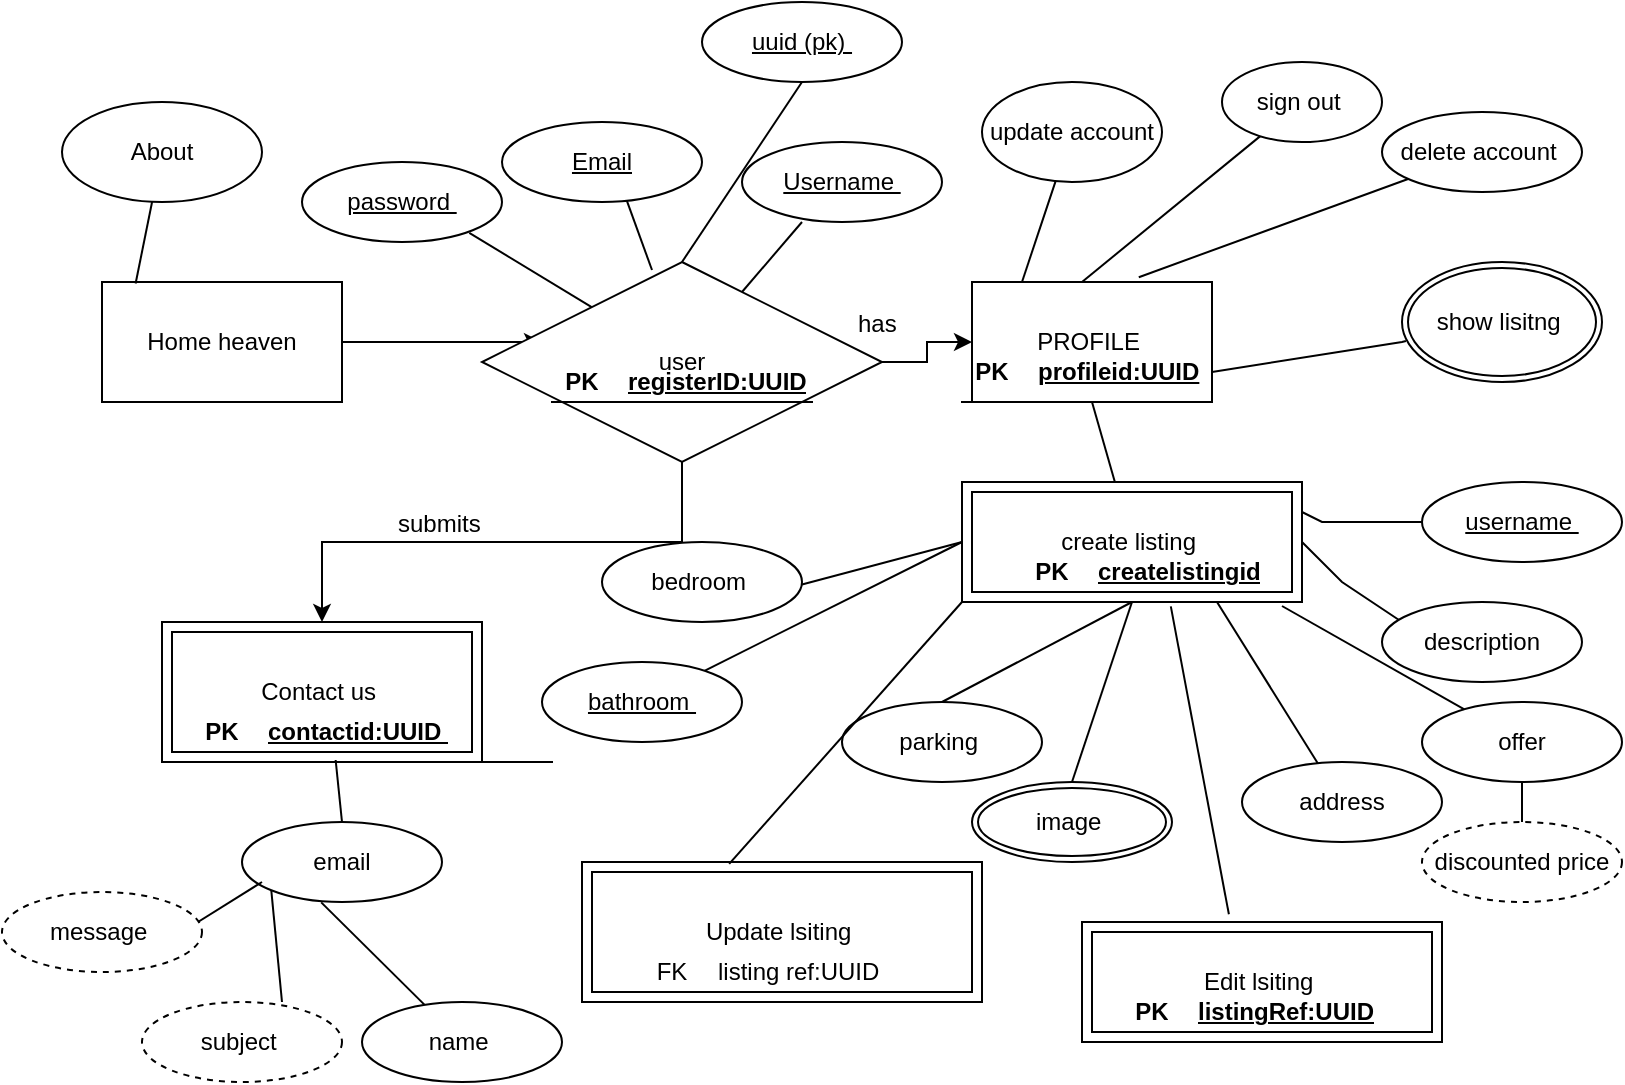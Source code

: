 <mxfile version="24.7.16">
  <diagram id="C5RBs43oDa-KdzZeNtuy" name="Page-1">
    <mxGraphModel dx="1042" dy="1736" grid="1" gridSize="10" guides="1" tooltips="1" connect="1" arrows="1" fold="1" page="1" pageScale="1" pageWidth="827" pageHeight="1169" math="0" shadow="0">
      <root>
        <mxCell id="WIyWlLk6GJQsqaUBKTNV-0" />
        <mxCell id="WIyWlLk6GJQsqaUBKTNV-1" parent="WIyWlLk6GJQsqaUBKTNV-0" />
        <mxCell id="KLBGYPZvjhthSUprrt0s-2" value="" style="edgeStyle=orthogonalEdgeStyle;rounded=0;orthogonalLoop=1;jettySize=auto;html=1;" edge="1" parent="WIyWlLk6GJQsqaUBKTNV-1" source="KLBGYPZvjhthSUprrt0s-0">
          <mxGeometry relative="1" as="geometry">
            <mxPoint x="270" y="160" as="targetPoint" />
          </mxGeometry>
        </mxCell>
        <mxCell id="KLBGYPZvjhthSUprrt0s-0" value="Home heaven" style="rounded=0;whiteSpace=wrap;html=1;" vertex="1" parent="WIyWlLk6GJQsqaUBKTNV-1">
          <mxGeometry x="50" y="130" width="120" height="60" as="geometry" />
        </mxCell>
        <mxCell id="KLBGYPZvjhthSUprrt0s-8" value="" style="edgeStyle=orthogonalEdgeStyle;rounded=0;orthogonalLoop=1;jettySize=auto;html=1;" edge="1" parent="WIyWlLk6GJQsqaUBKTNV-1" source="KLBGYPZvjhthSUprrt0s-3" target="KLBGYPZvjhthSUprrt0s-7">
          <mxGeometry relative="1" as="geometry" />
        </mxCell>
        <mxCell id="KLBGYPZvjhthSUprrt0s-113" style="edgeStyle=orthogonalEdgeStyle;rounded=0;orthogonalLoop=1;jettySize=auto;html=1;" edge="1" parent="WIyWlLk6GJQsqaUBKTNV-1" source="KLBGYPZvjhthSUprrt0s-3" target="KLBGYPZvjhthSUprrt0s-114">
          <mxGeometry relative="1" as="geometry">
            <mxPoint x="190" y="320" as="targetPoint" />
          </mxGeometry>
        </mxCell>
        <mxCell id="KLBGYPZvjhthSUprrt0s-3" value="user" style="rhombus;whiteSpace=wrap;html=1;" vertex="1" parent="WIyWlLk6GJQsqaUBKTNV-1">
          <mxGeometry x="240" y="120" width="200" height="100" as="geometry" />
        </mxCell>
        <mxCell id="KLBGYPZvjhthSUprrt0s-7" value="PROFILE&lt;span style=&quot;background-color: initial;&quot;&gt;&amp;nbsp;&lt;/span&gt;" style="whiteSpace=wrap;html=1;" vertex="1" parent="WIyWlLk6GJQsqaUBKTNV-1">
          <mxGeometry x="485" y="130" width="120" height="60" as="geometry" />
        </mxCell>
        <mxCell id="KLBGYPZvjhthSUprrt0s-11" value="" style="endArrow=none;html=1;rounded=0;" edge="1" parent="WIyWlLk6GJQsqaUBKTNV-1" source="KLBGYPZvjhthSUprrt0s-3">
          <mxGeometry width="50" height="50" relative="1" as="geometry">
            <mxPoint x="390" y="100" as="sourcePoint" />
            <mxPoint x="400" y="100" as="targetPoint" />
          </mxGeometry>
        </mxCell>
        <mxCell id="KLBGYPZvjhthSUprrt0s-13" value="" style="endArrow=none;html=1;rounded=0;exitX=0.425;exitY=0.04;exitDx=0;exitDy=0;exitPerimeter=0;" edge="1" parent="WIyWlLk6GJQsqaUBKTNV-1" source="KLBGYPZvjhthSUprrt0s-3">
          <mxGeometry width="50" height="50" relative="1" as="geometry">
            <mxPoint x="320" y="100" as="sourcePoint" />
            <mxPoint x="312.359" y="89.224" as="targetPoint" />
          </mxGeometry>
        </mxCell>
        <mxCell id="KLBGYPZvjhthSUprrt0s-15" value="" style="endArrow=none;html=1;rounded=0;" edge="1" parent="WIyWlLk6GJQsqaUBKTNV-1" source="KLBGYPZvjhthSUprrt0s-3">
          <mxGeometry width="50" height="50" relative="1" as="geometry">
            <mxPoint x="390" y="100" as="sourcePoint" />
            <mxPoint x="233.645" y="105.424" as="targetPoint" />
          </mxGeometry>
        </mxCell>
        <mxCell id="KLBGYPZvjhthSUprrt0s-21" value="" style="endArrow=none;html=1;rounded=0;exitX=0.14;exitY=0.013;exitDx=0;exitDy=0;exitPerimeter=0;" edge="1" parent="WIyWlLk6GJQsqaUBKTNV-1" source="KLBGYPZvjhthSUprrt0s-0" target="KLBGYPZvjhthSUprrt0s-22">
          <mxGeometry width="50" height="50" relative="1" as="geometry">
            <mxPoint x="60" y="130" as="sourcePoint" />
            <mxPoint x="70" y="80" as="targetPoint" />
          </mxGeometry>
        </mxCell>
        <mxCell id="KLBGYPZvjhthSUprrt0s-22" value="About" style="ellipse;whiteSpace=wrap;html=1;" vertex="1" parent="WIyWlLk6GJQsqaUBKTNV-1">
          <mxGeometry x="30" y="40" width="100" height="50" as="geometry" />
        </mxCell>
        <mxCell id="KLBGYPZvjhthSUprrt0s-23" value="" style="endArrow=none;html=1;rounded=0;" edge="1" parent="WIyWlLk6GJQsqaUBKTNV-1" target="KLBGYPZvjhthSUprrt0s-29">
          <mxGeometry width="50" height="50" relative="1" as="geometry">
            <mxPoint x="510" y="130" as="sourcePoint" />
            <mxPoint x="510" y="80" as="targetPoint" />
          </mxGeometry>
        </mxCell>
        <mxCell id="KLBGYPZvjhthSUprrt0s-24" value="" style="endArrow=none;html=1;rounded=0;" edge="1" parent="WIyWlLk6GJQsqaUBKTNV-1" target="KLBGYPZvjhthSUprrt0s-28">
          <mxGeometry width="50" height="50" relative="1" as="geometry">
            <mxPoint x="540" y="130" as="sourcePoint" />
            <mxPoint x="540" y="80" as="targetPoint" />
          </mxGeometry>
        </mxCell>
        <mxCell id="KLBGYPZvjhthSUprrt0s-25" value="" style="endArrow=none;html=1;rounded=0;exitX=0.695;exitY=-0.04;exitDx=0;exitDy=0;exitPerimeter=0;" edge="1" parent="WIyWlLk6GJQsqaUBKTNV-1" source="KLBGYPZvjhthSUprrt0s-7" target="KLBGYPZvjhthSUprrt0s-26">
          <mxGeometry width="50" height="50" relative="1" as="geometry">
            <mxPoint x="570" y="120" as="sourcePoint" />
            <mxPoint x="570" y="80" as="targetPoint" />
          </mxGeometry>
        </mxCell>
        <mxCell id="KLBGYPZvjhthSUprrt0s-26" value="delete account&amp;nbsp;" style="ellipse;whiteSpace=wrap;html=1;" vertex="1" parent="WIyWlLk6GJQsqaUBKTNV-1">
          <mxGeometry x="690" y="45" width="100" height="40" as="geometry" />
        </mxCell>
        <mxCell id="KLBGYPZvjhthSUprrt0s-28" value="sign out&amp;nbsp;" style="ellipse;whiteSpace=wrap;html=1;" vertex="1" parent="WIyWlLk6GJQsqaUBKTNV-1">
          <mxGeometry x="610" y="20" width="80" height="40" as="geometry" />
        </mxCell>
        <mxCell id="KLBGYPZvjhthSUprrt0s-29" value="update account" style="ellipse;whiteSpace=wrap;html=1;" vertex="1" parent="WIyWlLk6GJQsqaUBKTNV-1">
          <mxGeometry x="490" y="30" width="90" height="50" as="geometry" />
        </mxCell>
        <mxCell id="KLBGYPZvjhthSUprrt0s-30" value="" style="endArrow=none;html=1;rounded=0;exitX=1;exitY=0.75;exitDx=0;exitDy=0;" edge="1" parent="WIyWlLk6GJQsqaUBKTNV-1" source="KLBGYPZvjhthSUprrt0s-7">
          <mxGeometry width="50" height="50" relative="1" as="geometry">
            <mxPoint x="610" y="180" as="sourcePoint" />
            <mxPoint x="701.977" y="159.461" as="targetPoint" />
            <Array as="points">
              <mxPoint x="700" y="160" />
            </Array>
          </mxGeometry>
        </mxCell>
        <mxCell id="KLBGYPZvjhthSUprrt0s-33" value="show lisitng&amp;nbsp;" style="ellipse;shape=doubleEllipse;margin=3;whiteSpace=wrap;html=1;align=center;" vertex="1" parent="WIyWlLk6GJQsqaUBKTNV-1">
          <mxGeometry x="700" y="120" width="100" height="60" as="geometry" />
        </mxCell>
        <mxCell id="KLBGYPZvjhthSUprrt0s-34" value="" style="endArrow=none;html=1;rounded=0;exitX=0.5;exitY=1;exitDx=0;exitDy=0;" edge="1" parent="WIyWlLk6GJQsqaUBKTNV-1" source="KLBGYPZvjhthSUprrt0s-7" target="KLBGYPZvjhthSUprrt0s-35">
          <mxGeometry relative="1" as="geometry">
            <mxPoint x="330" y="80" as="sourcePoint" />
            <mxPoint x="545" y="260" as="targetPoint" />
          </mxGeometry>
        </mxCell>
        <mxCell id="KLBGYPZvjhthSUprrt0s-35" value="create listing&amp;nbsp;" style="shape=ext;margin=3;double=1;whiteSpace=wrap;html=1;align=center;" vertex="1" parent="WIyWlLk6GJQsqaUBKTNV-1">
          <mxGeometry x="480" y="230" width="170" height="60" as="geometry" />
        </mxCell>
        <mxCell id="KLBGYPZvjhthSUprrt0s-36" value="" style="endArrow=none;html=1;rounded=0;exitX=1;exitY=0.25;exitDx=0;exitDy=0;" edge="1" parent="WIyWlLk6GJQsqaUBKTNV-1" source="KLBGYPZvjhthSUprrt0s-35">
          <mxGeometry relative="1" as="geometry">
            <mxPoint x="330" y="80" as="sourcePoint" />
            <mxPoint x="710" y="250" as="targetPoint" />
            <Array as="points">
              <mxPoint x="660" y="250" />
            </Array>
          </mxGeometry>
        </mxCell>
        <mxCell id="KLBGYPZvjhthSUprrt0s-40" value="" style="endArrow=none;html=1;rounded=0;exitX=1;exitY=0.5;exitDx=0;exitDy=0;" edge="1" parent="WIyWlLk6GJQsqaUBKTNV-1" source="KLBGYPZvjhthSUprrt0s-35">
          <mxGeometry relative="1" as="geometry">
            <mxPoint x="640" y="265" as="sourcePoint" />
            <mxPoint x="700" y="300" as="targetPoint" />
            <Array as="points">
              <mxPoint x="670" y="280" />
            </Array>
          </mxGeometry>
        </mxCell>
        <mxCell id="KLBGYPZvjhthSUprrt0s-41" value="description" style="ellipse;whiteSpace=wrap;html=1;align=center;" vertex="1" parent="WIyWlLk6GJQsqaUBKTNV-1">
          <mxGeometry x="690" y="290" width="100" height="40" as="geometry" />
        </mxCell>
        <mxCell id="KLBGYPZvjhthSUprrt0s-44" value="" style="endArrow=none;html=1;rounded=0;exitX=0.75;exitY=1;exitDx=0;exitDy=0;" edge="1" parent="WIyWlLk6GJQsqaUBKTNV-1" source="KLBGYPZvjhthSUprrt0s-35" target="KLBGYPZvjhthSUprrt0s-45">
          <mxGeometry relative="1" as="geometry">
            <mxPoint x="330" y="140" as="sourcePoint" />
            <mxPoint x="600" y="350" as="targetPoint" />
          </mxGeometry>
        </mxCell>
        <mxCell id="KLBGYPZvjhthSUprrt0s-45" value="address" style="ellipse;whiteSpace=wrap;html=1;align=center;" vertex="1" parent="WIyWlLk6GJQsqaUBKTNV-1">
          <mxGeometry x="620" y="370" width="100" height="40" as="geometry" />
        </mxCell>
        <mxCell id="KLBGYPZvjhthSUprrt0s-46" value="parking&amp;nbsp;" style="ellipse;whiteSpace=wrap;html=1;align=center;" vertex="1" parent="WIyWlLk6GJQsqaUBKTNV-1">
          <mxGeometry x="420" y="340" width="100" height="40" as="geometry" />
        </mxCell>
        <mxCell id="KLBGYPZvjhthSUprrt0s-48" value="" style="endArrow=none;html=1;rounded=0;entryX=0.5;entryY=0;entryDx=0;entryDy=0;exitX=0.5;exitY=1;exitDx=0;exitDy=0;" edge="1" parent="WIyWlLk6GJQsqaUBKTNV-1" source="KLBGYPZvjhthSUprrt0s-35" target="KLBGYPZvjhthSUprrt0s-46">
          <mxGeometry relative="1" as="geometry">
            <mxPoint x="330" y="140" as="sourcePoint" />
            <mxPoint x="490" y="140" as="targetPoint" />
          </mxGeometry>
        </mxCell>
        <mxCell id="KLBGYPZvjhthSUprrt0s-49" value="" style="endArrow=none;html=1;rounded=0;entryX=0;entryY=0.5;entryDx=0;entryDy=0;" edge="1" parent="WIyWlLk6GJQsqaUBKTNV-1" target="KLBGYPZvjhthSUprrt0s-35">
          <mxGeometry relative="1" as="geometry">
            <mxPoint x="400" y="281.25" as="sourcePoint" />
            <mxPoint x="480" y="248.75" as="targetPoint" />
          </mxGeometry>
        </mxCell>
        <mxCell id="KLBGYPZvjhthSUprrt0s-50" value="bedroom&amp;nbsp;" style="ellipse;whiteSpace=wrap;html=1;align=center;" vertex="1" parent="WIyWlLk6GJQsqaUBKTNV-1">
          <mxGeometry x="300" y="260" width="100" height="40" as="geometry" />
        </mxCell>
        <mxCell id="KLBGYPZvjhthSUprrt0s-51" value="offer" style="ellipse;whiteSpace=wrap;html=1;align=center;" vertex="1" parent="WIyWlLk6GJQsqaUBKTNV-1">
          <mxGeometry x="710" y="340" width="100" height="40" as="geometry" />
        </mxCell>
        <mxCell id="KLBGYPZvjhthSUprrt0s-53" value="discounted price" style="ellipse;whiteSpace=wrap;html=1;align=center;dashed=1;" vertex="1" parent="WIyWlLk6GJQsqaUBKTNV-1">
          <mxGeometry x="710" y="400" width="100" height="40" as="geometry" />
        </mxCell>
        <mxCell id="KLBGYPZvjhthSUprrt0s-55" value="" style="endArrow=none;html=1;rounded=0;exitX=0;exitY=0.5;exitDx=0;exitDy=0;" edge="1" parent="WIyWlLk6GJQsqaUBKTNV-1" source="KLBGYPZvjhthSUprrt0s-35" target="KLBGYPZvjhthSUprrt0s-56">
          <mxGeometry relative="1" as="geometry">
            <mxPoint x="400" y="320" as="sourcePoint" />
            <mxPoint x="490" y="280" as="targetPoint" />
          </mxGeometry>
        </mxCell>
        <mxCell id="KLBGYPZvjhthSUprrt0s-56" value="bathroom&amp;nbsp;" style="ellipse;whiteSpace=wrap;html=1;align=center;fontStyle=4;" vertex="1" parent="WIyWlLk6GJQsqaUBKTNV-1">
          <mxGeometry x="270" y="320" width="100" height="40" as="geometry" />
        </mxCell>
        <mxCell id="KLBGYPZvjhthSUprrt0s-59" value="" style="endArrow=none;html=1;rounded=0;entryX=0.5;entryY=1;entryDx=0;entryDy=0;exitX=0.5;exitY=0;exitDx=0;exitDy=0;" edge="1" parent="WIyWlLk6GJQsqaUBKTNV-1" source="KLBGYPZvjhthSUprrt0s-53" target="KLBGYPZvjhthSUprrt0s-51">
          <mxGeometry relative="1" as="geometry">
            <mxPoint x="720" y="400" as="sourcePoint" />
            <mxPoint x="490" y="280" as="targetPoint" />
          </mxGeometry>
        </mxCell>
        <mxCell id="KLBGYPZvjhthSUprrt0s-60" value="image&amp;nbsp;" style="ellipse;shape=doubleEllipse;margin=3;whiteSpace=wrap;html=1;align=center;" vertex="1" parent="WIyWlLk6GJQsqaUBKTNV-1">
          <mxGeometry x="485" y="380" width="100" height="40" as="geometry" />
        </mxCell>
        <mxCell id="KLBGYPZvjhthSUprrt0s-62" value="" style="endArrow=none;html=1;rounded=0;entryX=0.5;entryY=0;entryDx=0;entryDy=0;" edge="1" parent="WIyWlLk6GJQsqaUBKTNV-1" source="KLBGYPZvjhthSUprrt0s-87" target="KLBGYPZvjhthSUprrt0s-60">
          <mxGeometry relative="1" as="geometry">
            <mxPoint x="560" y="300" as="sourcePoint" />
            <mxPoint x="490" y="280" as="targetPoint" />
          </mxGeometry>
        </mxCell>
        <mxCell id="KLBGYPZvjhthSUprrt0s-64" value="Update lsiting&amp;nbsp;" style="shape=ext;margin=3;double=1;whiteSpace=wrap;html=1;align=center;" vertex="1" parent="WIyWlLk6GJQsqaUBKTNV-1">
          <mxGeometry x="290" y="420" width="200" height="70" as="geometry" />
        </mxCell>
        <mxCell id="KLBGYPZvjhthSUprrt0s-66" value="" style="endArrow=none;html=1;rounded=0;exitX=0.368;exitY=0.014;exitDx=0;exitDy=0;exitPerimeter=0;entryX=0;entryY=1;entryDx=0;entryDy=0;" edge="1" parent="WIyWlLk6GJQsqaUBKTNV-1" source="KLBGYPZvjhthSUprrt0s-64" target="KLBGYPZvjhthSUprrt0s-35">
          <mxGeometry relative="1" as="geometry">
            <mxPoint x="330" y="280" as="sourcePoint" />
            <mxPoint x="490" y="280" as="targetPoint" />
          </mxGeometry>
        </mxCell>
        <mxCell id="KLBGYPZvjhthSUprrt0s-67" value="username&amp;nbsp;" style="ellipse;whiteSpace=wrap;html=1;align=center;fontStyle=4;" vertex="1" parent="WIyWlLk6GJQsqaUBKTNV-1">
          <mxGeometry x="710" y="230" width="100" height="40" as="geometry" />
        </mxCell>
        <mxCell id="KLBGYPZvjhthSUprrt0s-69" value="password&amp;nbsp;" style="ellipse;whiteSpace=wrap;html=1;align=center;fontStyle=4;" vertex="1" parent="WIyWlLk6GJQsqaUBKTNV-1">
          <mxGeometry x="150" y="70" width="100" height="40" as="geometry" />
        </mxCell>
        <mxCell id="KLBGYPZvjhthSUprrt0s-71" value="Email" style="ellipse;whiteSpace=wrap;html=1;align=center;fontStyle=4;" vertex="1" parent="WIyWlLk6GJQsqaUBKTNV-1">
          <mxGeometry x="250" y="50" width="100" height="40" as="geometry" />
        </mxCell>
        <mxCell id="KLBGYPZvjhthSUprrt0s-72" value="Username&amp;nbsp;" style="ellipse;whiteSpace=wrap;html=1;align=center;fontStyle=4;" vertex="1" parent="WIyWlLk6GJQsqaUBKTNV-1">
          <mxGeometry x="370" y="60" width="100" height="40" as="geometry" />
        </mxCell>
        <mxCell id="KLBGYPZvjhthSUprrt0s-74" value="" style="endArrow=none;html=1;rounded=0;entryX=0.5;entryY=0;entryDx=0;entryDy=0;" edge="1" parent="WIyWlLk6GJQsqaUBKTNV-1" target="KLBGYPZvjhthSUprrt0s-3">
          <mxGeometry relative="1" as="geometry">
            <mxPoint x="400" y="30" as="sourcePoint" />
            <mxPoint x="430" y="50" as="targetPoint" />
            <Array as="points">
              <mxPoint x="400" y="30" />
            </Array>
          </mxGeometry>
        </mxCell>
        <mxCell id="KLBGYPZvjhthSUprrt0s-75" value="uuid (pk)&amp;nbsp;" style="ellipse;whiteSpace=wrap;html=1;align=center;fontStyle=4;" vertex="1" parent="WIyWlLk6GJQsqaUBKTNV-1">
          <mxGeometry x="350" y="-10" width="100" height="40" as="geometry" />
        </mxCell>
        <mxCell id="KLBGYPZvjhthSUprrt0s-76" value="" style="shape=table;startSize=0;container=1;collapsible=1;childLayout=tableLayout;fixedRows=1;rowLines=0;fontStyle=0;align=center;resizeLast=1;strokeColor=none;fillColor=none;collapsible=0;whiteSpace=wrap;html=1;" vertex="1" parent="WIyWlLk6GJQsqaUBKTNV-1">
          <mxGeometry x="390" y="135" width="60" height="30" as="geometry" />
        </mxCell>
        <mxCell id="KLBGYPZvjhthSUprrt0s-77" value="" style="shape=tableRow;horizontal=0;startSize=0;swimlaneHead=0;swimlaneBody=0;fillColor=none;collapsible=0;dropTarget=0;points=[[0,0.5],[1,0.5]];portConstraint=eastwest;top=0;left=0;right=0;bottom=0;" vertex="1" parent="KLBGYPZvjhthSUprrt0s-76">
          <mxGeometry width="60" height="30" as="geometry" />
        </mxCell>
        <mxCell id="KLBGYPZvjhthSUprrt0s-78" value="" style="shape=partialRectangle;connectable=0;fillColor=none;top=0;left=0;bottom=0;right=0;editable=1;overflow=hidden;" vertex="1" parent="KLBGYPZvjhthSUprrt0s-77">
          <mxGeometry width="30" height="30" as="geometry">
            <mxRectangle width="30" height="30" as="alternateBounds" />
          </mxGeometry>
        </mxCell>
        <mxCell id="KLBGYPZvjhthSUprrt0s-79" value="has " style="shape=partialRectangle;connectable=0;fillColor=none;top=0;left=0;bottom=0;right=0;align=left;spacingLeft=6;overflow=hidden;" vertex="1" parent="KLBGYPZvjhthSUprrt0s-77">
          <mxGeometry x="30" width="30" height="30" as="geometry">
            <mxRectangle width="30" height="30" as="alternateBounds" />
          </mxGeometry>
        </mxCell>
        <mxCell id="KLBGYPZvjhthSUprrt0s-83" value="" style="shape=table;startSize=0;container=1;collapsible=1;childLayout=tableLayout;fixedRows=1;rowLines=0;fontStyle=0;align=center;resizeLast=1;strokeColor=none;fillColor=none;collapsible=0;" vertex="1" parent="WIyWlLk6GJQsqaUBKTNV-1">
          <mxGeometry x="320" y="460" width="120" height="30" as="geometry" />
        </mxCell>
        <mxCell id="KLBGYPZvjhthSUprrt0s-84" value="" style="shape=tableRow;horizontal=0;startSize=0;swimlaneHead=0;swimlaneBody=0;fillColor=none;collapsible=0;dropTarget=0;points=[[0,0.5],[1,0.5]];portConstraint=eastwest;top=0;left=0;right=0;bottom=0;" vertex="1" parent="KLBGYPZvjhthSUprrt0s-83">
          <mxGeometry width="120" height="30" as="geometry" />
        </mxCell>
        <mxCell id="KLBGYPZvjhthSUprrt0s-85" value="FK" style="shape=partialRectangle;connectable=0;fillColor=none;top=0;left=0;bottom=0;right=0;fontStyle=0;overflow=hidden;whiteSpace=wrap;html=1;" vertex="1" parent="KLBGYPZvjhthSUprrt0s-84">
          <mxGeometry width="30" height="30" as="geometry">
            <mxRectangle width="30" height="30" as="alternateBounds" />
          </mxGeometry>
        </mxCell>
        <mxCell id="KLBGYPZvjhthSUprrt0s-86" value="listing ref:UUID" style="shape=partialRectangle;connectable=0;fillColor=none;top=0;left=0;bottom=0;right=0;align=left;spacingLeft=6;fontStyle=0;overflow=hidden;whiteSpace=wrap;html=1;" vertex="1" parent="KLBGYPZvjhthSUprrt0s-84">
          <mxGeometry x="30" width="90" height="30" as="geometry">
            <mxRectangle width="90" height="30" as="alternateBounds" />
          </mxGeometry>
        </mxCell>
        <mxCell id="KLBGYPZvjhthSUprrt0s-87" value="" style="shape=table;startSize=0;container=1;collapsible=1;childLayout=tableLayout;fixedRows=1;rowLines=0;fontStyle=0;align=center;resizeLast=1;strokeColor=none;fillColor=none;collapsible=0;" vertex="1" parent="WIyWlLk6GJQsqaUBKTNV-1">
          <mxGeometry x="510" y="260" width="120" height="30" as="geometry" />
        </mxCell>
        <mxCell id="KLBGYPZvjhthSUprrt0s-88" value="" style="shape=tableRow;horizontal=0;startSize=0;swimlaneHead=0;swimlaneBody=0;fillColor=none;collapsible=0;dropTarget=0;points=[[0,0.5],[1,0.5]];portConstraint=eastwest;top=0;left=0;right=0;bottom=1;" vertex="1" parent="KLBGYPZvjhthSUprrt0s-87">
          <mxGeometry width="120" height="30" as="geometry" />
        </mxCell>
        <mxCell id="KLBGYPZvjhthSUprrt0s-89" value="PK" style="shape=partialRectangle;connectable=0;fillColor=none;top=0;left=0;bottom=0;right=0;fontStyle=1;overflow=hidden;whiteSpace=wrap;html=1;" vertex="1" parent="KLBGYPZvjhthSUprrt0s-88">
          <mxGeometry width="30" height="30" as="geometry">
            <mxRectangle width="30" height="30" as="alternateBounds" />
          </mxGeometry>
        </mxCell>
        <mxCell id="KLBGYPZvjhthSUprrt0s-90" value="createlistingid" style="shape=partialRectangle;connectable=0;fillColor=none;top=0;left=0;bottom=0;right=0;align=left;spacingLeft=6;fontStyle=5;overflow=hidden;whiteSpace=wrap;html=1;" vertex="1" parent="KLBGYPZvjhthSUprrt0s-88">
          <mxGeometry x="30" width="90" height="30" as="geometry">
            <mxRectangle width="90" height="30" as="alternateBounds" />
          </mxGeometry>
        </mxCell>
        <mxCell id="KLBGYPZvjhthSUprrt0s-93" value="" style="endArrow=none;html=1;rounded=0;" edge="1" parent="WIyWlLk6GJQsqaUBKTNV-1" target="KLBGYPZvjhthSUprrt0s-51">
          <mxGeometry relative="1" as="geometry">
            <mxPoint x="640" y="292" as="sourcePoint" />
            <mxPoint x="490" y="220" as="targetPoint" />
          </mxGeometry>
        </mxCell>
        <mxCell id="KLBGYPZvjhthSUprrt0s-94" value="Edit lsiting&amp;nbsp;" style="shape=ext;margin=3;double=1;whiteSpace=wrap;html=1;align=center;" vertex="1" parent="WIyWlLk6GJQsqaUBKTNV-1">
          <mxGeometry x="540" y="450" width="180" height="60" as="geometry" />
        </mxCell>
        <mxCell id="KLBGYPZvjhthSUprrt0s-97" value="" style="endArrow=none;html=1;rounded=0;entryX=0.408;entryY=-0.065;entryDx=0;entryDy=0;entryPerimeter=0;exitX=0.62;exitY=1.073;exitDx=0;exitDy=0;exitPerimeter=0;" edge="1" parent="WIyWlLk6GJQsqaUBKTNV-1" source="KLBGYPZvjhthSUprrt0s-88" target="KLBGYPZvjhthSUprrt0s-94">
          <mxGeometry relative="1" as="geometry">
            <mxPoint x="330" y="220" as="sourcePoint" />
            <mxPoint x="490" y="220" as="targetPoint" />
          </mxGeometry>
        </mxCell>
        <mxCell id="KLBGYPZvjhthSUprrt0s-98" value="" style="shape=table;startSize=0;container=1;collapsible=1;childLayout=tableLayout;fixedRows=1;rowLines=0;fontStyle=0;align=center;resizeLast=1;strokeColor=none;fillColor=none;collapsible=0;" vertex="1" parent="WIyWlLk6GJQsqaUBKTNV-1">
          <mxGeometry x="560" y="480" width="130" height="30" as="geometry" />
        </mxCell>
        <mxCell id="KLBGYPZvjhthSUprrt0s-99" value="" style="shape=tableRow;horizontal=0;startSize=0;swimlaneHead=0;swimlaneBody=0;fillColor=none;collapsible=0;dropTarget=0;points=[[0,0.5],[1,0.5]];portConstraint=eastwest;top=0;left=0;right=0;bottom=1;" vertex="1" parent="KLBGYPZvjhthSUprrt0s-98">
          <mxGeometry width="130" height="30" as="geometry" />
        </mxCell>
        <mxCell id="KLBGYPZvjhthSUprrt0s-100" value="PK" style="shape=partialRectangle;connectable=0;fillColor=none;top=0;left=0;bottom=0;right=0;fontStyle=1;overflow=hidden;whiteSpace=wrap;html=1;" vertex="1" parent="KLBGYPZvjhthSUprrt0s-99">
          <mxGeometry width="30" height="30" as="geometry">
            <mxRectangle width="30" height="30" as="alternateBounds" />
          </mxGeometry>
        </mxCell>
        <mxCell id="KLBGYPZvjhthSUprrt0s-101" value="listingRef:UUID" style="shape=partialRectangle;connectable=0;fillColor=none;top=0;left=0;bottom=0;right=0;align=left;spacingLeft=6;fontStyle=5;overflow=hidden;whiteSpace=wrap;html=1;" vertex="1" parent="KLBGYPZvjhthSUprrt0s-99">
          <mxGeometry x="30" width="100" height="30" as="geometry">
            <mxRectangle width="100" height="30" as="alternateBounds" />
          </mxGeometry>
        </mxCell>
        <mxCell id="KLBGYPZvjhthSUprrt0s-103" value="" style="shape=table;startSize=0;container=1;collapsible=1;childLayout=tableLayout;fixedRows=1;rowLines=0;fontStyle=0;align=center;resizeLast=1;strokeColor=none;fillColor=none;collapsible=0;" vertex="1" parent="WIyWlLk6GJQsqaUBKTNV-1">
          <mxGeometry x="480" y="160" width="120" height="30" as="geometry" />
        </mxCell>
        <mxCell id="KLBGYPZvjhthSUprrt0s-104" value="" style="shape=tableRow;horizontal=0;startSize=0;swimlaneHead=0;swimlaneBody=0;fillColor=none;collapsible=0;dropTarget=0;points=[[0,0.5],[1,0.5]];portConstraint=eastwest;top=0;left=0;right=0;bottom=1;" vertex="1" parent="KLBGYPZvjhthSUprrt0s-103">
          <mxGeometry width="120" height="30" as="geometry" />
        </mxCell>
        <mxCell id="KLBGYPZvjhthSUprrt0s-105" value="PK" style="shape=partialRectangle;connectable=0;fillColor=none;top=0;left=0;bottom=0;right=0;fontStyle=1;overflow=hidden;whiteSpace=wrap;html=1;" vertex="1" parent="KLBGYPZvjhthSUprrt0s-104">
          <mxGeometry width="30" height="30" as="geometry">
            <mxRectangle width="30" height="30" as="alternateBounds" />
          </mxGeometry>
        </mxCell>
        <mxCell id="KLBGYPZvjhthSUprrt0s-106" value="profileid:UUID" style="shape=partialRectangle;connectable=0;fillColor=none;top=0;left=0;bottom=0;right=0;align=left;spacingLeft=6;fontStyle=5;overflow=hidden;whiteSpace=wrap;html=1;" vertex="1" parent="KLBGYPZvjhthSUprrt0s-104">
          <mxGeometry x="30" width="90" height="30" as="geometry">
            <mxRectangle width="90" height="30" as="alternateBounds" />
          </mxGeometry>
        </mxCell>
        <mxCell id="KLBGYPZvjhthSUprrt0s-107" value="" style="shape=table;startSize=0;container=1;collapsible=1;childLayout=tableLayout;fixedRows=1;rowLines=0;fontStyle=0;align=center;resizeLast=1;strokeColor=none;fillColor=none;collapsible=0;" vertex="1" parent="WIyWlLk6GJQsqaUBKTNV-1">
          <mxGeometry x="275" y="170" width="130" height="20" as="geometry" />
        </mxCell>
        <mxCell id="KLBGYPZvjhthSUprrt0s-108" value="" style="shape=tableRow;horizontal=0;startSize=0;swimlaneHead=0;swimlaneBody=0;fillColor=none;collapsible=0;dropTarget=0;points=[[0,0.5],[1,0.5]];portConstraint=eastwest;top=0;left=0;right=0;bottom=1;" vertex="1" parent="KLBGYPZvjhthSUprrt0s-107">
          <mxGeometry width="130" height="20" as="geometry" />
        </mxCell>
        <mxCell id="KLBGYPZvjhthSUprrt0s-109" value="PK" style="shape=partialRectangle;connectable=0;fillColor=none;top=0;left=0;bottom=0;right=0;fontStyle=1;overflow=hidden;whiteSpace=wrap;html=1;" vertex="1" parent="KLBGYPZvjhthSUprrt0s-108">
          <mxGeometry width="30" height="20" as="geometry">
            <mxRectangle width="30" height="20" as="alternateBounds" />
          </mxGeometry>
        </mxCell>
        <mxCell id="KLBGYPZvjhthSUprrt0s-110" value="registerID:UUID" style="shape=partialRectangle;connectable=0;fillColor=none;top=0;left=0;bottom=0;right=0;align=left;spacingLeft=6;fontStyle=5;overflow=hidden;whiteSpace=wrap;html=1;" vertex="1" parent="KLBGYPZvjhthSUprrt0s-108">
          <mxGeometry x="30" width="100" height="20" as="geometry">
            <mxRectangle width="100" height="20" as="alternateBounds" />
          </mxGeometry>
        </mxCell>
        <mxCell id="KLBGYPZvjhthSUprrt0s-114" value="Contact us&amp;nbsp;" style="shape=ext;margin=3;double=1;whiteSpace=wrap;html=1;align=center;" vertex="1" parent="WIyWlLk6GJQsqaUBKTNV-1">
          <mxGeometry x="80" y="300" width="160" height="70" as="geometry" />
        </mxCell>
        <mxCell id="KLBGYPZvjhthSUprrt0s-115" value="" style="shape=table;startSize=0;container=1;collapsible=1;childLayout=tableLayout;fixedRows=1;rowLines=0;fontStyle=0;align=center;resizeLast=1;strokeColor=none;fillColor=none;collapsible=0;" vertex="1" parent="WIyWlLk6GJQsqaUBKTNV-1">
          <mxGeometry x="95" y="340" width="180" height="30" as="geometry" />
        </mxCell>
        <mxCell id="KLBGYPZvjhthSUprrt0s-116" value="" style="shape=tableRow;horizontal=0;startSize=0;swimlaneHead=0;swimlaneBody=0;fillColor=none;collapsible=0;dropTarget=0;points=[[0,0.5],[1,0.5]];portConstraint=eastwest;top=0;left=0;right=0;bottom=1;" vertex="1" parent="KLBGYPZvjhthSUprrt0s-115">
          <mxGeometry width="180" height="30" as="geometry" />
        </mxCell>
        <mxCell id="KLBGYPZvjhthSUprrt0s-117" value="PK" style="shape=partialRectangle;connectable=0;fillColor=none;top=0;left=0;bottom=0;right=0;fontStyle=1;overflow=hidden;whiteSpace=wrap;html=1;" vertex="1" parent="KLBGYPZvjhthSUprrt0s-116">
          <mxGeometry width="30" height="30" as="geometry">
            <mxRectangle width="30" height="30" as="alternateBounds" />
          </mxGeometry>
        </mxCell>
        <mxCell id="KLBGYPZvjhthSUprrt0s-118" value="contactid:UUID&amp;nbsp;" style="shape=partialRectangle;connectable=0;fillColor=none;top=0;left=0;bottom=0;right=0;align=left;spacingLeft=6;fontStyle=5;overflow=hidden;whiteSpace=wrap;html=1;" vertex="1" parent="KLBGYPZvjhthSUprrt0s-116">
          <mxGeometry x="30" width="150" height="30" as="geometry">
            <mxRectangle width="150" height="30" as="alternateBounds" />
          </mxGeometry>
        </mxCell>
        <mxCell id="KLBGYPZvjhthSUprrt0s-120" value="email" style="ellipse;whiteSpace=wrap;html=1;align=center;" vertex="1" parent="WIyWlLk6GJQsqaUBKTNV-1">
          <mxGeometry x="120" y="400" width="100" height="40" as="geometry" />
        </mxCell>
        <mxCell id="KLBGYPZvjhthSUprrt0s-123" value="" style="endArrow=none;html=1;rounded=0;entryX=0.5;entryY=0;entryDx=0;entryDy=0;exitX=0.399;exitY=0.967;exitDx=0;exitDy=0;exitPerimeter=0;" edge="1" parent="WIyWlLk6GJQsqaUBKTNV-1" source="KLBGYPZvjhthSUprrt0s-116" target="KLBGYPZvjhthSUprrt0s-120">
          <mxGeometry relative="1" as="geometry">
            <mxPoint x="330" y="290" as="sourcePoint" />
            <mxPoint x="490" y="290" as="targetPoint" />
          </mxGeometry>
        </mxCell>
        <mxCell id="KLBGYPZvjhthSUprrt0s-124" value="" style="endArrow=none;html=1;rounded=0;entryX=0.5;entryY=0;entryDx=0;entryDy=0;" edge="1" parent="WIyWlLk6GJQsqaUBKTNV-1">
          <mxGeometry relative="1" as="geometry">
            <mxPoint x="130" y="430" as="sourcePoint" />
            <mxPoint x="90" y="455" as="targetPoint" />
          </mxGeometry>
        </mxCell>
        <mxCell id="KLBGYPZvjhthSUprrt0s-125" value="" style="endArrow=none;html=1;rounded=0;exitX=0;exitY=1;exitDx=0;exitDy=0;" edge="1" parent="WIyWlLk6GJQsqaUBKTNV-1" source="KLBGYPZvjhthSUprrt0s-120">
          <mxGeometry relative="1" as="geometry">
            <mxPoint x="330" y="290" as="sourcePoint" />
            <mxPoint x="140" y="490" as="targetPoint" />
          </mxGeometry>
        </mxCell>
        <mxCell id="KLBGYPZvjhthSUprrt0s-126" value="" style="endArrow=none;html=1;rounded=0;exitX=0.396;exitY=1.005;exitDx=0;exitDy=0;exitPerimeter=0;" edge="1" parent="WIyWlLk6GJQsqaUBKTNV-1" source="KLBGYPZvjhthSUprrt0s-120" target="KLBGYPZvjhthSUprrt0s-127">
          <mxGeometry relative="1" as="geometry">
            <mxPoint x="330" y="290" as="sourcePoint" />
            <mxPoint x="190" y="500" as="targetPoint" />
          </mxGeometry>
        </mxCell>
        <mxCell id="KLBGYPZvjhthSUprrt0s-127" value="name&amp;nbsp;" style="ellipse;whiteSpace=wrap;html=1;align=center;" vertex="1" parent="WIyWlLk6GJQsqaUBKTNV-1">
          <mxGeometry x="180" y="490" width="100" height="40" as="geometry" />
        </mxCell>
        <mxCell id="KLBGYPZvjhthSUprrt0s-128" value="subject&amp;nbsp;" style="ellipse;whiteSpace=wrap;html=1;align=center;dashed=1;" vertex="1" parent="WIyWlLk6GJQsqaUBKTNV-1">
          <mxGeometry x="70" y="490" width="100" height="40" as="geometry" />
        </mxCell>
        <mxCell id="KLBGYPZvjhthSUprrt0s-129" value="message&amp;nbsp;" style="ellipse;whiteSpace=wrap;html=1;align=center;dashed=1;" vertex="1" parent="WIyWlLk6GJQsqaUBKTNV-1">
          <mxGeometry y="435" width="100" height="40" as="geometry" />
        </mxCell>
        <mxCell id="KLBGYPZvjhthSUprrt0s-130" value="" style="shape=table;startSize=0;container=1;collapsible=1;childLayout=tableLayout;fixedRows=1;rowLines=0;fontStyle=0;align=center;resizeLast=1;strokeColor=none;fillColor=none;collapsible=0;whiteSpace=wrap;html=1;" vertex="1" parent="WIyWlLk6GJQsqaUBKTNV-1">
          <mxGeometry x="160" y="235" width="130" height="30" as="geometry" />
        </mxCell>
        <mxCell id="KLBGYPZvjhthSUprrt0s-131" value="" style="shape=tableRow;horizontal=0;startSize=0;swimlaneHead=0;swimlaneBody=0;fillColor=none;collapsible=0;dropTarget=0;points=[[0,0.5],[1,0.5]];portConstraint=eastwest;top=0;left=0;right=0;bottom=0;" vertex="1" parent="KLBGYPZvjhthSUprrt0s-130">
          <mxGeometry width="130" height="30" as="geometry" />
        </mxCell>
        <mxCell id="KLBGYPZvjhthSUprrt0s-132" value="" style="shape=partialRectangle;connectable=0;fillColor=none;top=0;left=0;bottom=0;right=0;editable=1;overflow=hidden;" vertex="1" parent="KLBGYPZvjhthSUprrt0s-131">
          <mxGeometry width="30" height="30" as="geometry">
            <mxRectangle width="30" height="30" as="alternateBounds" />
          </mxGeometry>
        </mxCell>
        <mxCell id="KLBGYPZvjhthSUprrt0s-133" value="submits " style="shape=partialRectangle;connectable=0;fillColor=none;top=0;left=0;bottom=0;right=0;align=left;spacingLeft=6;overflow=hidden;" vertex="1" parent="KLBGYPZvjhthSUprrt0s-131">
          <mxGeometry x="30" width="100" height="30" as="geometry">
            <mxRectangle width="100" height="30" as="alternateBounds" />
          </mxGeometry>
        </mxCell>
      </root>
    </mxGraphModel>
  </diagram>
</mxfile>
